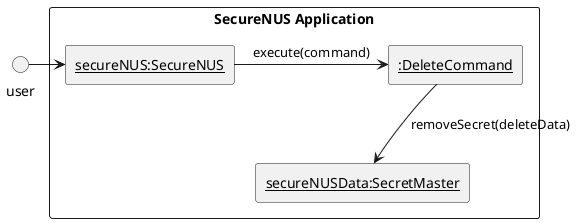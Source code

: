 @startuml
'https://plantuml.com/component-diagram

circle "user"

rectangle "SecureNUS Application" {
    rectangle "<u>secureNUS:SecureNUS"
    "user" -r-> "<u>secureNUS:SecureNUS"
'    rectangle "<u>:Parser"
'    "<u>secureNUS:SecureNUS" -r-> "<u>:Parser" : parse(command, usedNames, folders)
    rectangle "<u>:DeleteCommand"
'    "<u>:Parser" -u-> "<u>:DeleteCommand"

    "<u>secureNUS:SecureNUS" -r-> "<u>:DeleteCommand":execute(command)
'    rectangle "<u>basicPasswordData:BasicPassword"
'    "<u>:DeleteCommand" -u-> "<u>basicPasswordData:BasicPassword"
''
    rectangle "<u>secureNUSData:SecretMaster"
    "<u>:DeleteCommand" -d-> "<u>secureNUSData:SecretMaster": removeSecret(deleteData)
'    rectangle "<u>:Backend"
'    "<u>secureNUS:SecureNUS" -r-> "<u>:Backend": updateStorage(ArrayList<Secret>)
}

@enduml